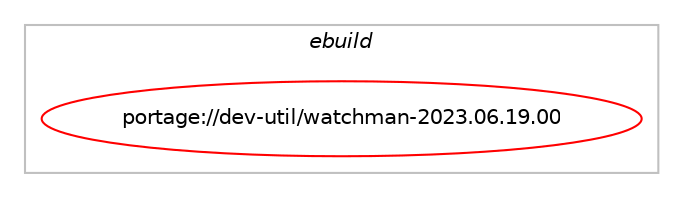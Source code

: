 digraph prolog {

# *************
# Graph options
# *************

newrank=true;
concentrate=true;
compound=true;
graph [rankdir=LR,fontname=Helvetica,fontsize=10,ranksep=1.5];#, ranksep=2.5, nodesep=0.2];
edge  [arrowhead=vee];
node  [fontname=Helvetica,fontsize=10];

# **********
# The ebuild
# **********

subgraph cluster_leftcol {
color=gray;
label=<<i>ebuild</i>>;
id [label="portage://dev-util/watchman-2023.06.19.00", color=red, width=4, href="../dev-util/watchman-2023.06.19.00.svg"];
}

# ****************
# The dependencies
# ****************

subgraph cluster_midcol {
color=gray;
label=<<i>dependencies</i>>;
subgraph cluster_compile {
fillcolor="#eeeeee";
style=filled;
label=<<i>compile</i>>;
# *** BEGIN UNKNOWN DEPENDENCY TYPE (TODO) ***
# id -> equal(use_conditional_group(negative,llvm-libunwind,portage://dev-util/watchman-2023.06.19.00,[package_dependency(portage://dev-util/watchman-2023.06.19.00,install,no,sys-libs,libunwind,none,[,,],any_same_slot,[])]))
# *** END UNKNOWN DEPENDENCY TYPE (TODO) ***

# *** BEGIN UNKNOWN DEPENDENCY TYPE (TODO) ***
# id -> equal(use_conditional_group(positive,llvm-libunwind,portage://dev-util/watchman-2023.06.19.00,[package_dependency(portage://dev-util/watchman-2023.06.19.00,install,no,sys-libs,llvm-libunwind,none,[,,],any_same_slot,[])]))
# *** END UNKNOWN DEPENDENCY TYPE (TODO) ***

# *** BEGIN UNKNOWN DEPENDENCY TYPE (TODO) ***
# id -> equal(use_conditional_group(positive,python,portage://dev-util/watchman-2023.06.19.00,[use_conditional_group(positive,python_targets_python3_10,portage://dev-util/watchman-2023.06.19.00,[package_dependency(portage://dev-util/watchman-2023.06.19.00,install,no,dev-lang,python,none,[,,],[slot(3.10)],[])]),use_conditional_group(positive,python_targets_python3_11,portage://dev-util/watchman-2023.06.19.00,[package_dependency(portage://dev-util/watchman-2023.06.19.00,install,no,dev-lang,python,none,[,,],[slot(3.11)],[])]),use_conditional_group(positive,python_targets_python3_12,portage://dev-util/watchman-2023.06.19.00,[package_dependency(portage://dev-util/watchman-2023.06.19.00,install,no,dev-lang,python,none,[,,],[slot(3.12)],[])])]))
# *** END UNKNOWN DEPENDENCY TYPE (TODO) ***

# *** BEGIN UNKNOWN DEPENDENCY TYPE (TODO) ***
# id -> equal(use_conditional_group(positive,python_targets_python3_10,portage://dev-util/watchman-2023.06.19.00,[package_dependency(portage://dev-util/watchman-2023.06.19.00,install,no,dev-lang,python,none,[,,],[slot(3.10)],[])]))
# *** END UNKNOWN DEPENDENCY TYPE (TODO) ***

# *** BEGIN UNKNOWN DEPENDENCY TYPE (TODO) ***
# id -> equal(use_conditional_group(positive,python_targets_python3_11,portage://dev-util/watchman-2023.06.19.00,[package_dependency(portage://dev-util/watchman-2023.06.19.00,install,no,dev-lang,python,none,[,,],[slot(3.11)],[])]))
# *** END UNKNOWN DEPENDENCY TYPE (TODO) ***

# *** BEGIN UNKNOWN DEPENDENCY TYPE (TODO) ***
# id -> equal(use_conditional_group(positive,python_targets_python3_12,portage://dev-util/watchman-2023.06.19.00,[package_dependency(portage://dev-util/watchman-2023.06.19.00,install,no,dev-lang,python,none,[,,],[slot(3.12)],[])]))
# *** END UNKNOWN DEPENDENCY TYPE (TODO) ***

# *** BEGIN UNKNOWN DEPENDENCY TYPE (TODO) ***
# id -> equal(package_dependency(portage://dev-util/watchman-2023.06.19.00,install,no,dev-cpp,edencommon,tilde,[2023.06.19.00,,,2023.06.19.00],any_same_slot,[]))
# *** END UNKNOWN DEPENDENCY TYPE (TODO) ***

# *** BEGIN UNKNOWN DEPENDENCY TYPE (TODO) ***
# id -> equal(package_dependency(portage://dev-util/watchman-2023.06.19.00,install,no,dev-cpp,folly,tilde,[2023.06.19.00,,,2023.06.19.00],any_same_slot,[]))
# *** END UNKNOWN DEPENDENCY TYPE (TODO) ***

# *** BEGIN UNKNOWN DEPENDENCY TYPE (TODO) ***
# id -> equal(package_dependency(portage://dev-util/watchman-2023.06.19.00,install,no,dev-cpp,glog,none,[,,],any_same_slot,[]))
# *** END UNKNOWN DEPENDENCY TYPE (TODO) ***

# *** BEGIN UNKNOWN DEPENDENCY TYPE (TODO) ***
# id -> equal(package_dependency(portage://dev-util/watchman-2023.06.19.00,install,no,dev-cpp,gtest,none,[,,],[],[]))
# *** END UNKNOWN DEPENDENCY TYPE (TODO) ***

# *** BEGIN UNKNOWN DEPENDENCY TYPE (TODO) ***
# id -> equal(package_dependency(portage://dev-util/watchman-2023.06.19.00,install,no,dev-libs,libevent,none,[,,],any_same_slot,[]))
# *** END UNKNOWN DEPENDENCY TYPE (TODO) ***

# *** BEGIN UNKNOWN DEPENDENCY TYPE (TODO) ***
# id -> equal(package_dependency(portage://dev-util/watchman-2023.06.19.00,install,no,dev-libs,libfmt,greaterequal,[8.1.1,,-r1,8.1.1-r1],any_same_slot,[]))
# *** END UNKNOWN DEPENDENCY TYPE (TODO) ***

# *** BEGIN UNKNOWN DEPENDENCY TYPE (TODO) ***
# id -> equal(package_dependency(portage://dev-util/watchman-2023.06.19.00,install,no,dev-libs,libpcre2,none,[,,],[],[]))
# *** END UNKNOWN DEPENDENCY TYPE (TODO) ***

# *** BEGIN UNKNOWN DEPENDENCY TYPE (TODO) ***
# id -> equal(package_dependency(portage://dev-util/watchman-2023.06.19.00,install,no,dev-libs,openssl,none,[,,],any_same_slot,[]))
# *** END UNKNOWN DEPENDENCY TYPE (TODO) ***

}
subgraph cluster_compileandrun {
fillcolor="#eeeeee";
style=filled;
label=<<i>compile and run</i>>;
}
subgraph cluster_run {
fillcolor="#eeeeee";
style=filled;
label=<<i>run</i>>;
# *** BEGIN UNKNOWN DEPENDENCY TYPE (TODO) ***
# id -> equal(use_conditional_group(negative,llvm-libunwind,portage://dev-util/watchman-2023.06.19.00,[package_dependency(portage://dev-util/watchman-2023.06.19.00,run,no,sys-libs,libunwind,none,[,,],any_same_slot,[])]))
# *** END UNKNOWN DEPENDENCY TYPE (TODO) ***

# *** BEGIN UNKNOWN DEPENDENCY TYPE (TODO) ***
# id -> equal(use_conditional_group(positive,llvm-libunwind,portage://dev-util/watchman-2023.06.19.00,[package_dependency(portage://dev-util/watchman-2023.06.19.00,run,no,sys-libs,llvm-libunwind,none,[,,],any_same_slot,[])]))
# *** END UNKNOWN DEPENDENCY TYPE (TODO) ***

# *** BEGIN UNKNOWN DEPENDENCY TYPE (TODO) ***
# id -> equal(use_conditional_group(positive,python,portage://dev-util/watchman-2023.06.19.00,[use_conditional_group(positive,python_targets_python3_10,portage://dev-util/watchman-2023.06.19.00,[package_dependency(portage://dev-util/watchman-2023.06.19.00,run,no,dev-lang,python,none,[,,],[slot(3.10)],[])]),use_conditional_group(positive,python_targets_python3_11,portage://dev-util/watchman-2023.06.19.00,[package_dependency(portage://dev-util/watchman-2023.06.19.00,run,no,dev-lang,python,none,[,,],[slot(3.11)],[])]),use_conditional_group(positive,python_targets_python3_12,portage://dev-util/watchman-2023.06.19.00,[package_dependency(portage://dev-util/watchman-2023.06.19.00,run,no,dev-lang,python,none,[,,],[slot(3.12)],[])])]))
# *** END UNKNOWN DEPENDENCY TYPE (TODO) ***

# *** BEGIN UNKNOWN DEPENDENCY TYPE (TODO) ***
# id -> equal(use_conditional_group(positive,python_targets_python3_10,portage://dev-util/watchman-2023.06.19.00,[package_dependency(portage://dev-util/watchman-2023.06.19.00,run,no,dev-lang,python,none,[,,],[slot(3.10)],[])]))
# *** END UNKNOWN DEPENDENCY TYPE (TODO) ***

# *** BEGIN UNKNOWN DEPENDENCY TYPE (TODO) ***
# id -> equal(use_conditional_group(positive,python_targets_python3_11,portage://dev-util/watchman-2023.06.19.00,[package_dependency(portage://dev-util/watchman-2023.06.19.00,run,no,dev-lang,python,none,[,,],[slot(3.11)],[])]))
# *** END UNKNOWN DEPENDENCY TYPE (TODO) ***

# *** BEGIN UNKNOWN DEPENDENCY TYPE (TODO) ***
# id -> equal(use_conditional_group(positive,python_targets_python3_12,portage://dev-util/watchman-2023.06.19.00,[package_dependency(portage://dev-util/watchman-2023.06.19.00,run,no,dev-lang,python,none,[,,],[slot(3.12)],[])]))
# *** END UNKNOWN DEPENDENCY TYPE (TODO) ***

# *** BEGIN UNKNOWN DEPENDENCY TYPE (TODO) ***
# id -> equal(package_dependency(portage://dev-util/watchman-2023.06.19.00,run,no,dev-cpp,edencommon,tilde,[2023.06.19.00,,,2023.06.19.00],any_same_slot,[]))
# *** END UNKNOWN DEPENDENCY TYPE (TODO) ***

# *** BEGIN UNKNOWN DEPENDENCY TYPE (TODO) ***
# id -> equal(package_dependency(portage://dev-util/watchman-2023.06.19.00,run,no,dev-cpp,folly,tilde,[2023.06.19.00,,,2023.06.19.00],any_same_slot,[]))
# *** END UNKNOWN DEPENDENCY TYPE (TODO) ***

# *** BEGIN UNKNOWN DEPENDENCY TYPE (TODO) ***
# id -> equal(package_dependency(portage://dev-util/watchman-2023.06.19.00,run,no,dev-cpp,glog,none,[,,],any_same_slot,[]))
# *** END UNKNOWN DEPENDENCY TYPE (TODO) ***

# *** BEGIN UNKNOWN DEPENDENCY TYPE (TODO) ***
# id -> equal(package_dependency(portage://dev-util/watchman-2023.06.19.00,run,no,dev-libs,libevent,none,[,,],any_same_slot,[]))
# *** END UNKNOWN DEPENDENCY TYPE (TODO) ***

# *** BEGIN UNKNOWN DEPENDENCY TYPE (TODO) ***
# id -> equal(package_dependency(portage://dev-util/watchman-2023.06.19.00,run,no,dev-libs,libfmt,greaterequal,[8.1.1,,-r1,8.1.1-r1],any_same_slot,[]))
# *** END UNKNOWN DEPENDENCY TYPE (TODO) ***

# *** BEGIN UNKNOWN DEPENDENCY TYPE (TODO) ***
# id -> equal(package_dependency(portage://dev-util/watchman-2023.06.19.00,run,no,dev-libs,libpcre2,none,[,,],[],[]))
# *** END UNKNOWN DEPENDENCY TYPE (TODO) ***

# *** BEGIN UNKNOWN DEPENDENCY TYPE (TODO) ***
# id -> equal(package_dependency(portage://dev-util/watchman-2023.06.19.00,run,no,dev-libs,openssl,none,[,,],any_same_slot,[]))
# *** END UNKNOWN DEPENDENCY TYPE (TODO) ***

# *** BEGIN UNKNOWN DEPENDENCY TYPE (TODO) ***
# id -> equal(package_dependency(portage://dev-util/watchman-2023.06.19.00,run,no,virtual,tmpfiles,none,[,,],[],[]))
# *** END UNKNOWN DEPENDENCY TYPE (TODO) ***

}
}

# **************
# The candidates
# **************

subgraph cluster_choices {
rank=same;
color=gray;
label=<<i>candidates</i>>;

}

}
